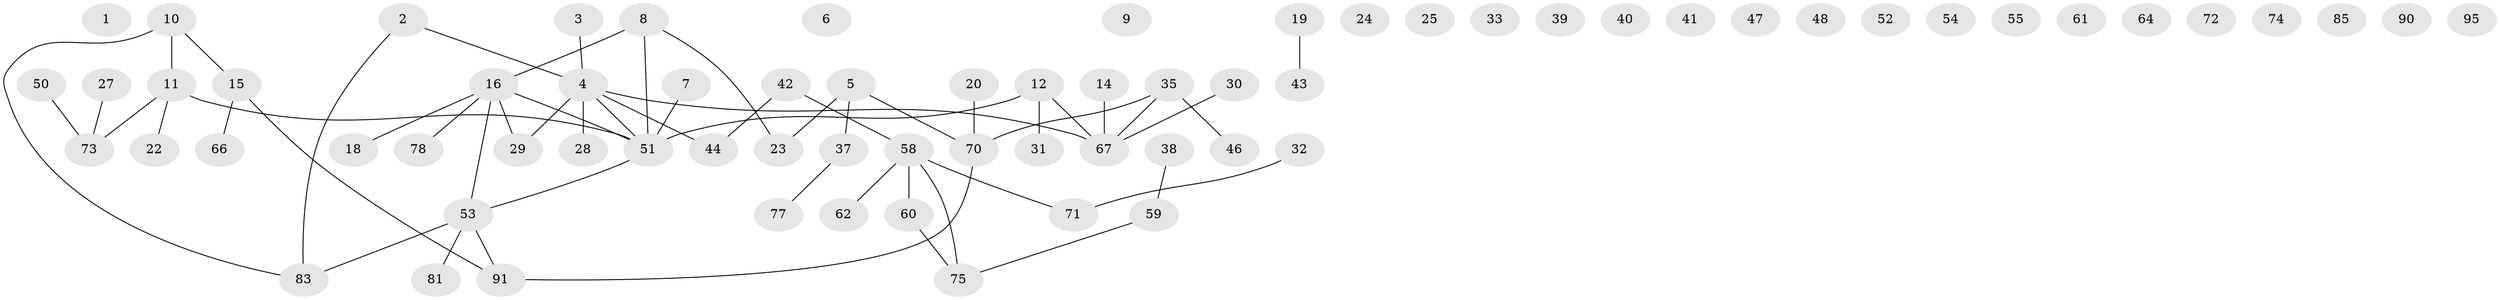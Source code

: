 // Generated by graph-tools (version 1.1) at 2025/23/03/03/25 07:23:27]
// undirected, 69 vertices, 56 edges
graph export_dot {
graph [start="1"]
  node [color=gray90,style=filled];
  1 [super="+13"];
  2 [super="+36"];
  3;
  4 [super="+79"];
  5 [super="+17"];
  6;
  7;
  8 [super="+68"];
  9;
  10 [super="+21"];
  11 [super="+34"];
  12 [super="+76"];
  14;
  15 [super="+97"];
  16 [super="+26"];
  18;
  19;
  20;
  22 [super="+86"];
  23 [super="+65"];
  24;
  25;
  27;
  28;
  29;
  30 [super="+69"];
  31;
  32;
  33;
  35 [super="+80"];
  37;
  38 [super="+49"];
  39;
  40;
  41;
  42 [super="+45"];
  43;
  44;
  46 [super="+57"];
  47;
  48;
  50 [super="+56"];
  51 [super="+93"];
  52;
  53 [super="+88"];
  54;
  55;
  58 [super="+87"];
  59;
  60 [super="+63"];
  61 [super="+96"];
  62;
  64;
  66;
  67 [super="+82"];
  70 [super="+92"];
  71;
  72;
  73 [super="+84"];
  74;
  75;
  77;
  78;
  81;
  83 [super="+89"];
  85;
  90;
  91 [super="+94"];
  95;
  2 -- 4;
  2 -- 83;
  3 -- 4;
  4 -- 28;
  4 -- 29;
  4 -- 67;
  4 -- 51;
  4 -- 44;
  5 -- 37;
  5 -- 23;
  5 -- 70;
  7 -- 51;
  8 -- 51;
  8 -- 23;
  8 -- 16;
  10 -- 83;
  10 -- 11;
  10 -- 15;
  11 -- 51;
  11 -- 22;
  11 -- 73;
  12 -- 67;
  12 -- 51;
  12 -- 31;
  14 -- 67;
  15 -- 91;
  15 -- 66;
  16 -- 18;
  16 -- 29;
  16 -- 78;
  16 -- 53;
  16 -- 51;
  19 -- 43;
  20 -- 70;
  27 -- 73;
  30 -- 67;
  32 -- 71;
  35 -- 46;
  35 -- 67;
  35 -- 70;
  37 -- 77;
  38 -- 59;
  42 -- 44;
  42 -- 58;
  50 -- 73;
  51 -- 53;
  53 -- 83;
  53 -- 81;
  53 -- 91;
  58 -- 71;
  58 -- 75;
  58 -- 62;
  58 -- 60;
  59 -- 75;
  60 -- 75;
  70 -- 91;
}
